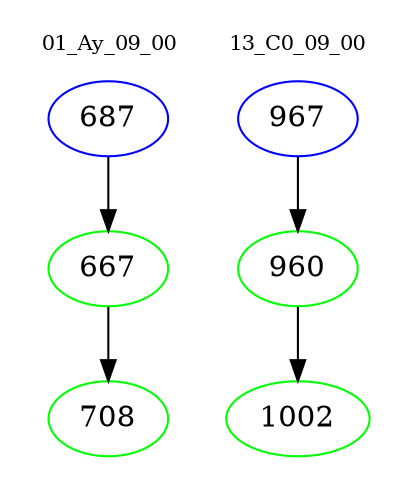 digraph{
subgraph cluster_0 {
color = white
label = "01_Ay_09_00";
fontsize=10;
T0_687 [label="687", color="blue"]
T0_687 -> T0_667 [color="black"]
T0_667 [label="667", color="green"]
T0_667 -> T0_708 [color="black"]
T0_708 [label="708", color="green"]
}
subgraph cluster_1 {
color = white
label = "13_C0_09_00";
fontsize=10;
T1_967 [label="967", color="blue"]
T1_967 -> T1_960 [color="black"]
T1_960 [label="960", color="green"]
T1_960 -> T1_1002 [color="black"]
T1_1002 [label="1002", color="green"]
}
}
